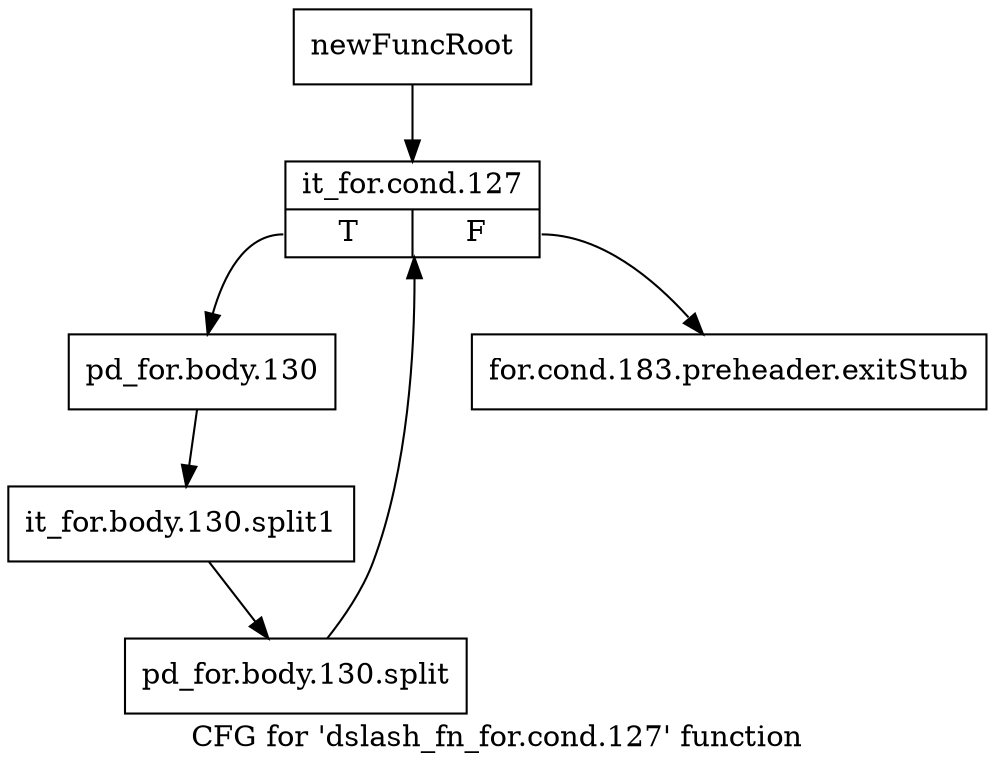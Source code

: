 digraph "CFG for 'dslash_fn_for.cond.127' function" {
	label="CFG for 'dslash_fn_for.cond.127' function";

	Node0x1acb100 [shape=record,label="{newFuncRoot}"];
	Node0x1acb100 -> Node0x1acb1a0;
	Node0x1acb150 [shape=record,label="{for.cond.183.preheader.exitStub}"];
	Node0x1acb1a0 [shape=record,label="{it_for.cond.127|{<s0>T|<s1>F}}"];
	Node0x1acb1a0:s0 -> Node0x1acb1f0;
	Node0x1acb1a0:s1 -> Node0x1acb150;
	Node0x1acb1f0 [shape=record,label="{pd_for.body.130}"];
	Node0x1acb1f0 -> Node0x1ca6410;
	Node0x1ca6410 [shape=record,label="{it_for.body.130.split1}"];
	Node0x1ca6410 -> Node0x1ca6ce0;
	Node0x1ca6ce0 [shape=record,label="{pd_for.body.130.split}"];
	Node0x1ca6ce0 -> Node0x1acb1a0;
}

